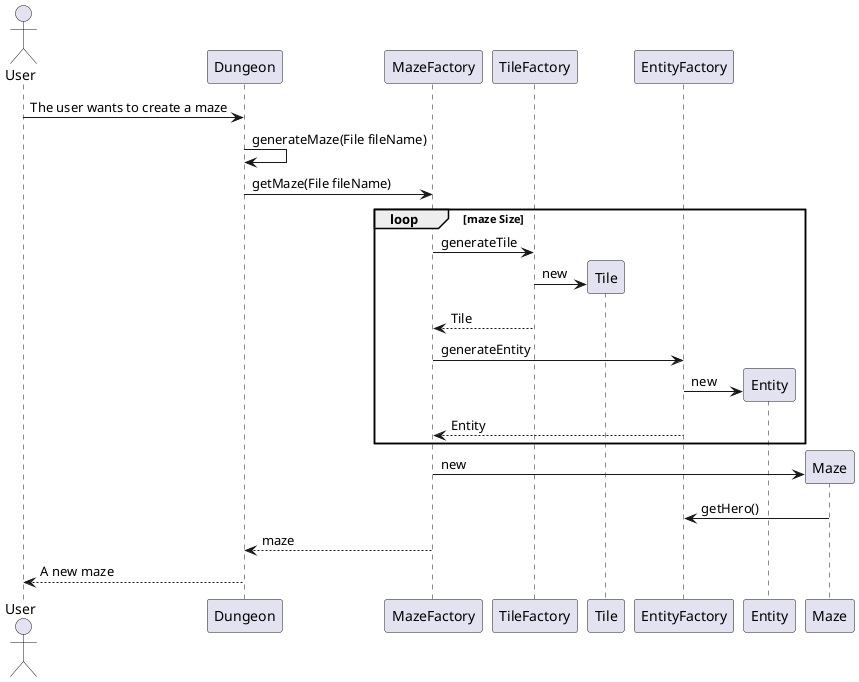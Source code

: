 @startuml
Actor User
User -> Dungeon : The user wants to create a maze
Dungeon -> Dungeon : generateMaze(File fileName)
Dungeon -> MazeFactory : getMaze(File fileName)
Loop maze Size
    MazeFactory -> TileFactory : generateTile
    create Tile
    TileFactory -> Tile : new
    TileFactory --> MazeFactory : Tile
    MazeFactory -> EntityFactory : generateEntity
    create Entity
    EntityFactory -> Entity : new
    EntityFactory --> MazeFactory : Entity
end
create Maze
MazeFactory -> Maze : new
Maze -> EntityFactory : getHero()
MazeFactory --> Dungeon : maze
Dungeon --> User : A new maze
@enduml